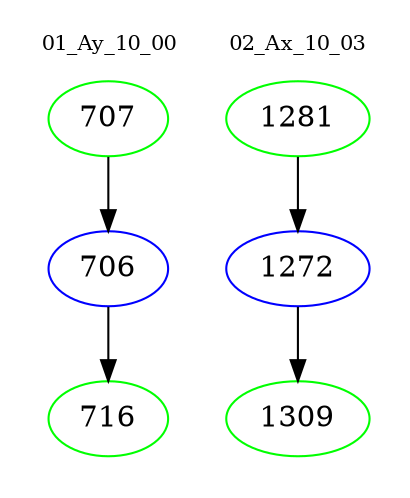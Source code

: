 digraph{
subgraph cluster_0 {
color = white
label = "01_Ay_10_00";
fontsize=10;
T0_707 [label="707", color="green"]
T0_707 -> T0_706 [color="black"]
T0_706 [label="706", color="blue"]
T0_706 -> T0_716 [color="black"]
T0_716 [label="716", color="green"]
}
subgraph cluster_1 {
color = white
label = "02_Ax_10_03";
fontsize=10;
T1_1281 [label="1281", color="green"]
T1_1281 -> T1_1272 [color="black"]
T1_1272 [label="1272", color="blue"]
T1_1272 -> T1_1309 [color="black"]
T1_1309 [label="1309", color="green"]
}
}
